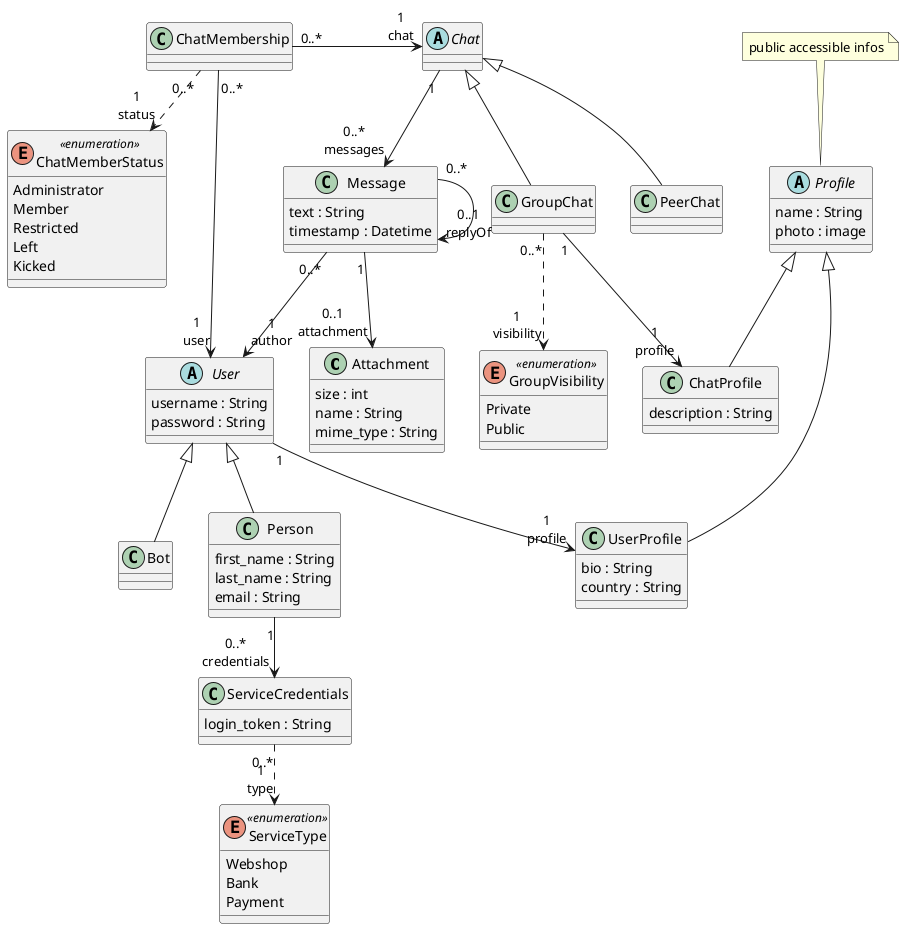 @startuml chat-domain
' classes in alphabetical order
class Attachment {
    size : int
    name : String
    mime_type : String
}

abstract class Chat

class ChatMembership

enum ChatMemberStatus <<enumeration>> {
    Administrator
    Member
    Restricted
    Left
    Kicked
}

class ChatProfile {
    description : String
}

class GroupChat

enum GroupVisibility <<enumeration>> {
    Private
    Public
}

class ServiceCredentials {
    login_token : String
}

class Message {
    text : String
    timestamp : Datetime
}

class Person {
    first_name : String
    last_name : String
    email : String
}

class PeerChat

abstract class Profile {
    name : String
    photo : image
}

enum ServiceType <<enumeration>> {
    Webshop
    Bank
    Payment
}

abstract class User {
    username : String
    password : String
}

class UserProfile {
    bio : String
    country : String
}

' Inheritance
'' Profile
Profile <|-- ChatProfile
Profile <|-- UserProfile
'' Chat inheritance
Chat <|-- PeerChat
Chat <|-- GroupChat

'' Person inheritance
User <|-- Person
User <|-- Bot

' Relations
'' to Chat
ChatMembership "0..*" --> "1\nuser" User
ChatMembership "0..*" -right-> "1\nchat" Chat

'' to Message
Message "0..*" --> "1\nauthor" User
Chat "1" --> "0..*\nmessages" Message
Message "1" --> "0..1\nattachment" Attachment
Message "0..*" --> "0..1\nreplyOf" Message

'' with Enumerations
ServiceCredentials "0..*" ..> "1\ntype" ServiceType
ChatMembership "0..*" ..> "1\nstatus" ChatMemberStatus
GroupChat "0..*" ..> "1\nvisibility" GroupVisibility

'' Misc
Person "1" --> "0..*\ncredentials" ServiceCredentials
User "1" --> "1\nprofile" UserProfile
GroupChat "1" --> "1\nprofile" ChatProfile

note top of Profile: public accessible infos
@enduml
